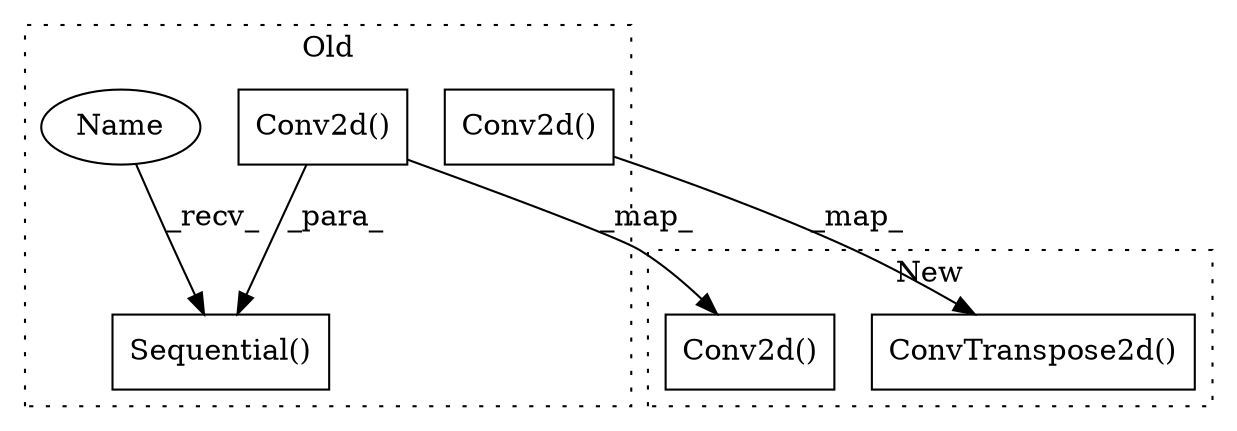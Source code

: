 digraph G {
subgraph cluster0 {
1 [label="Conv2d()" a="75" s="1364,1385" l="10,76" shape="box"];
3 [label="Sequential()" a="75" s="1770,1951" l="43,1" shape="box"];
5 [label="Conv2d()" a="75" s="1813,1825" l="10,84" shape="box"];
6 [label="Name" a="87" s="1770" l="2" shape="ellipse"];
label = "Old";
style="dotted";
}
subgraph cluster1 {
2 [label="ConvTranspose2d()" a="75" s="1841,1939" l="19,243" shape="box"];
4 [label="Conv2d()" a="75" s="2317,2342" l="10,84" shape="box"];
label = "New";
style="dotted";
}
1 -> 2 [label="_map_"];
5 -> 4 [label="_map_"];
5 -> 3 [label="_para_"];
6 -> 3 [label="_recv_"];
}
